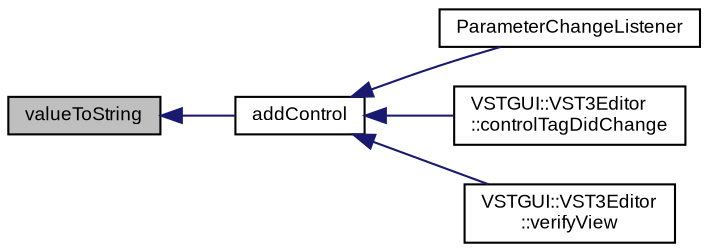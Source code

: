 digraph "valueToString"
{
  bgcolor="transparent";
  edge [fontname="Arial",fontsize="9",labelfontname="Arial",labelfontsize="9"];
  node [fontname="Arial",fontsize="9",shape=record];
  rankdir="LR";
  Node1 [label="valueToString",height=0.2,width=0.4,color="black", fillcolor="grey75", style="filled" fontcolor="black"];
  Node1 -> Node2 [dir="back",color="midnightblue",fontsize="9",style="solid",fontname="Arial"];
  Node2 [label="addControl",height=0.2,width=0.4,color="black",URL="$class_v_s_t_g_u_i_1_1_parameter_change_listener.html#a838ba0753537ab62e6b68c810b5b1f41"];
  Node2 -> Node3 [dir="back",color="midnightblue",fontsize="9",style="solid",fontname="Arial"];
  Node3 [label="ParameterChangeListener",height=0.2,width=0.4,color="black",URL="$class_v_s_t_g_u_i_1_1_parameter_change_listener.html#a8191a258793d1ab3889af52a772bf84a"];
  Node2 -> Node4 [dir="back",color="midnightblue",fontsize="9",style="solid",fontname="Arial"];
  Node4 [label="VSTGUI::VST3Editor\l::controlTagDidChange",height=0.2,width=0.4,color="black",URL="$class_v_s_t_g_u_i_1_1_v_s_t3_editor.html#a3c43308976983d62b03b089297c88167"];
  Node2 -> Node5 [dir="back",color="midnightblue",fontsize="9",style="solid",fontname="Arial"];
  Node5 [label="VSTGUI::VST3Editor\l::verifyView",height=0.2,width=0.4,color="black",URL="$class_v_s_t_g_u_i_1_1_v_s_t3_editor.html#a4d410eac4dbcd7afaf19982e58da1828"];
}

